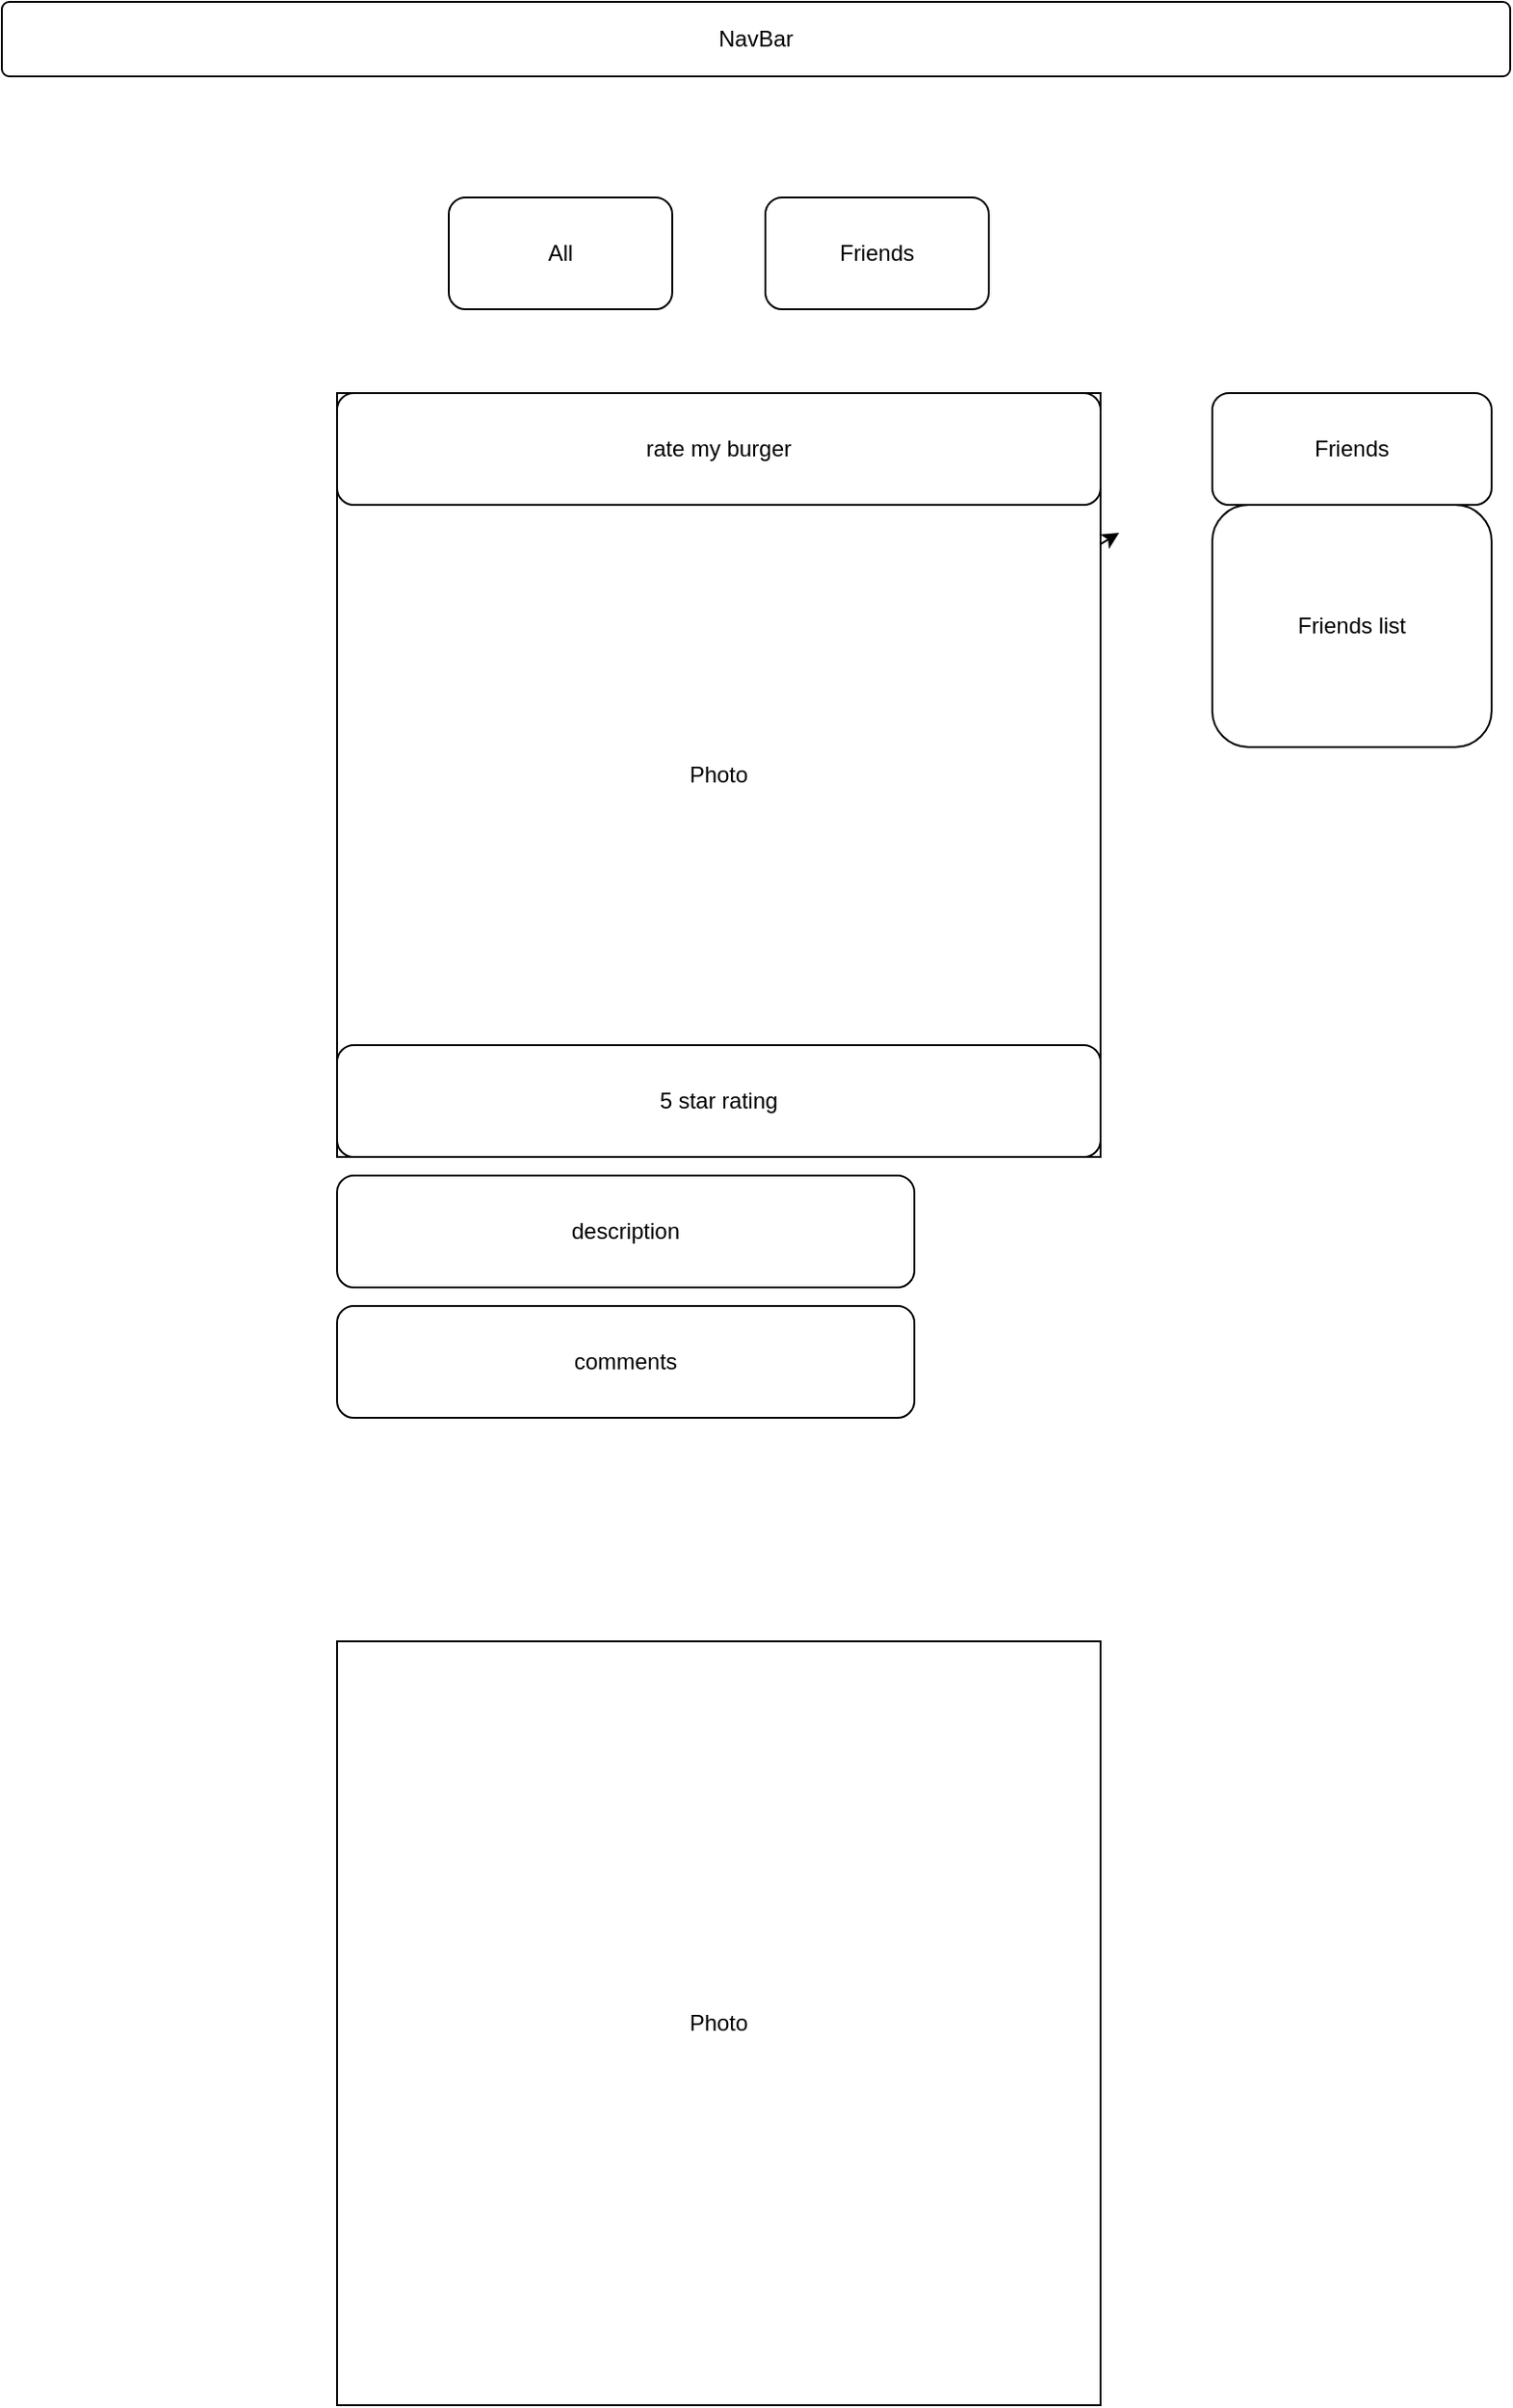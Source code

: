 <mxfile>
    <diagram id="hp6dUREBfMxecFaSEgoJ" name="Page-1">
        <mxGraphModel dx="1118" dy="790" grid="1" gridSize="10" guides="1" tooltips="1" connect="1" arrows="1" fold="1" page="1" pageScale="1" pageWidth="850" pageHeight="1100" math="0" shadow="0">
            <root>
                <mxCell id="0"/>
                <mxCell id="1" parent="0"/>
                <mxCell id="2" value="NavBar" style="rounded=1;arcSize=10;whiteSpace=wrap;html=1;align=center;" vertex="1" parent="1">
                    <mxGeometry x="20" y="10" width="810" height="40" as="geometry"/>
                </mxCell>
                <mxCell id="4" style="edgeStyle=none;html=1;" edge="1" parent="1" source="3">
                    <mxGeometry relative="1" as="geometry">
                        <mxPoint x="620" y="295" as="targetPoint"/>
                        <Array as="points">
                            <mxPoint x="620" y="295"/>
                        </Array>
                    </mxGeometry>
                </mxCell>
                <mxCell id="3" value="Photo" style="whiteSpace=wrap;html=1;aspect=fixed;" vertex="1" parent="1">
                    <mxGeometry x="200" y="220" width="410" height="410" as="geometry"/>
                </mxCell>
                <mxCell id="5" value="comments" style="rounded=1;whiteSpace=wrap;html=1;" vertex="1" parent="1">
                    <mxGeometry x="200" y="710" width="310" height="60" as="geometry"/>
                </mxCell>
                <mxCell id="6" value="Photo" style="whiteSpace=wrap;html=1;aspect=fixed;" vertex="1" parent="1">
                    <mxGeometry x="200" y="890" width="410" height="410" as="geometry"/>
                </mxCell>
                <mxCell id="7" value="rate my burger" style="rounded=1;whiteSpace=wrap;html=1;" vertex="1" parent="1">
                    <mxGeometry x="200" y="220" width="410" height="60" as="geometry"/>
                </mxCell>
                <mxCell id="8" value="description" style="rounded=1;whiteSpace=wrap;html=1;" vertex="1" parent="1">
                    <mxGeometry x="200" y="640" width="310" height="60" as="geometry"/>
                </mxCell>
                <mxCell id="9" value="5 star rating" style="rounded=1;whiteSpace=wrap;html=1;" vertex="1" parent="1">
                    <mxGeometry x="200" y="570" width="410" height="60" as="geometry"/>
                </mxCell>
                <mxCell id="10" value="Friends list" style="rounded=1;whiteSpace=wrap;html=1;" vertex="1" parent="1">
                    <mxGeometry x="670" y="280" width="150" height="130" as="geometry"/>
                </mxCell>
                <mxCell id="12" value="All" style="rounded=1;whiteSpace=wrap;html=1;" vertex="1" parent="1">
                    <mxGeometry x="260" y="115" width="120" height="60" as="geometry"/>
                </mxCell>
                <mxCell id="13" value="Friends" style="rounded=1;whiteSpace=wrap;html=1;" vertex="1" parent="1">
                    <mxGeometry x="430" y="115" width="120" height="60" as="geometry"/>
                </mxCell>
                <mxCell id="14" value="Friends" style="rounded=1;whiteSpace=wrap;html=1;" vertex="1" parent="1">
                    <mxGeometry x="670" y="220" width="150" height="60" as="geometry"/>
                </mxCell>
            </root>
        </mxGraphModel>
    </diagram>
</mxfile>